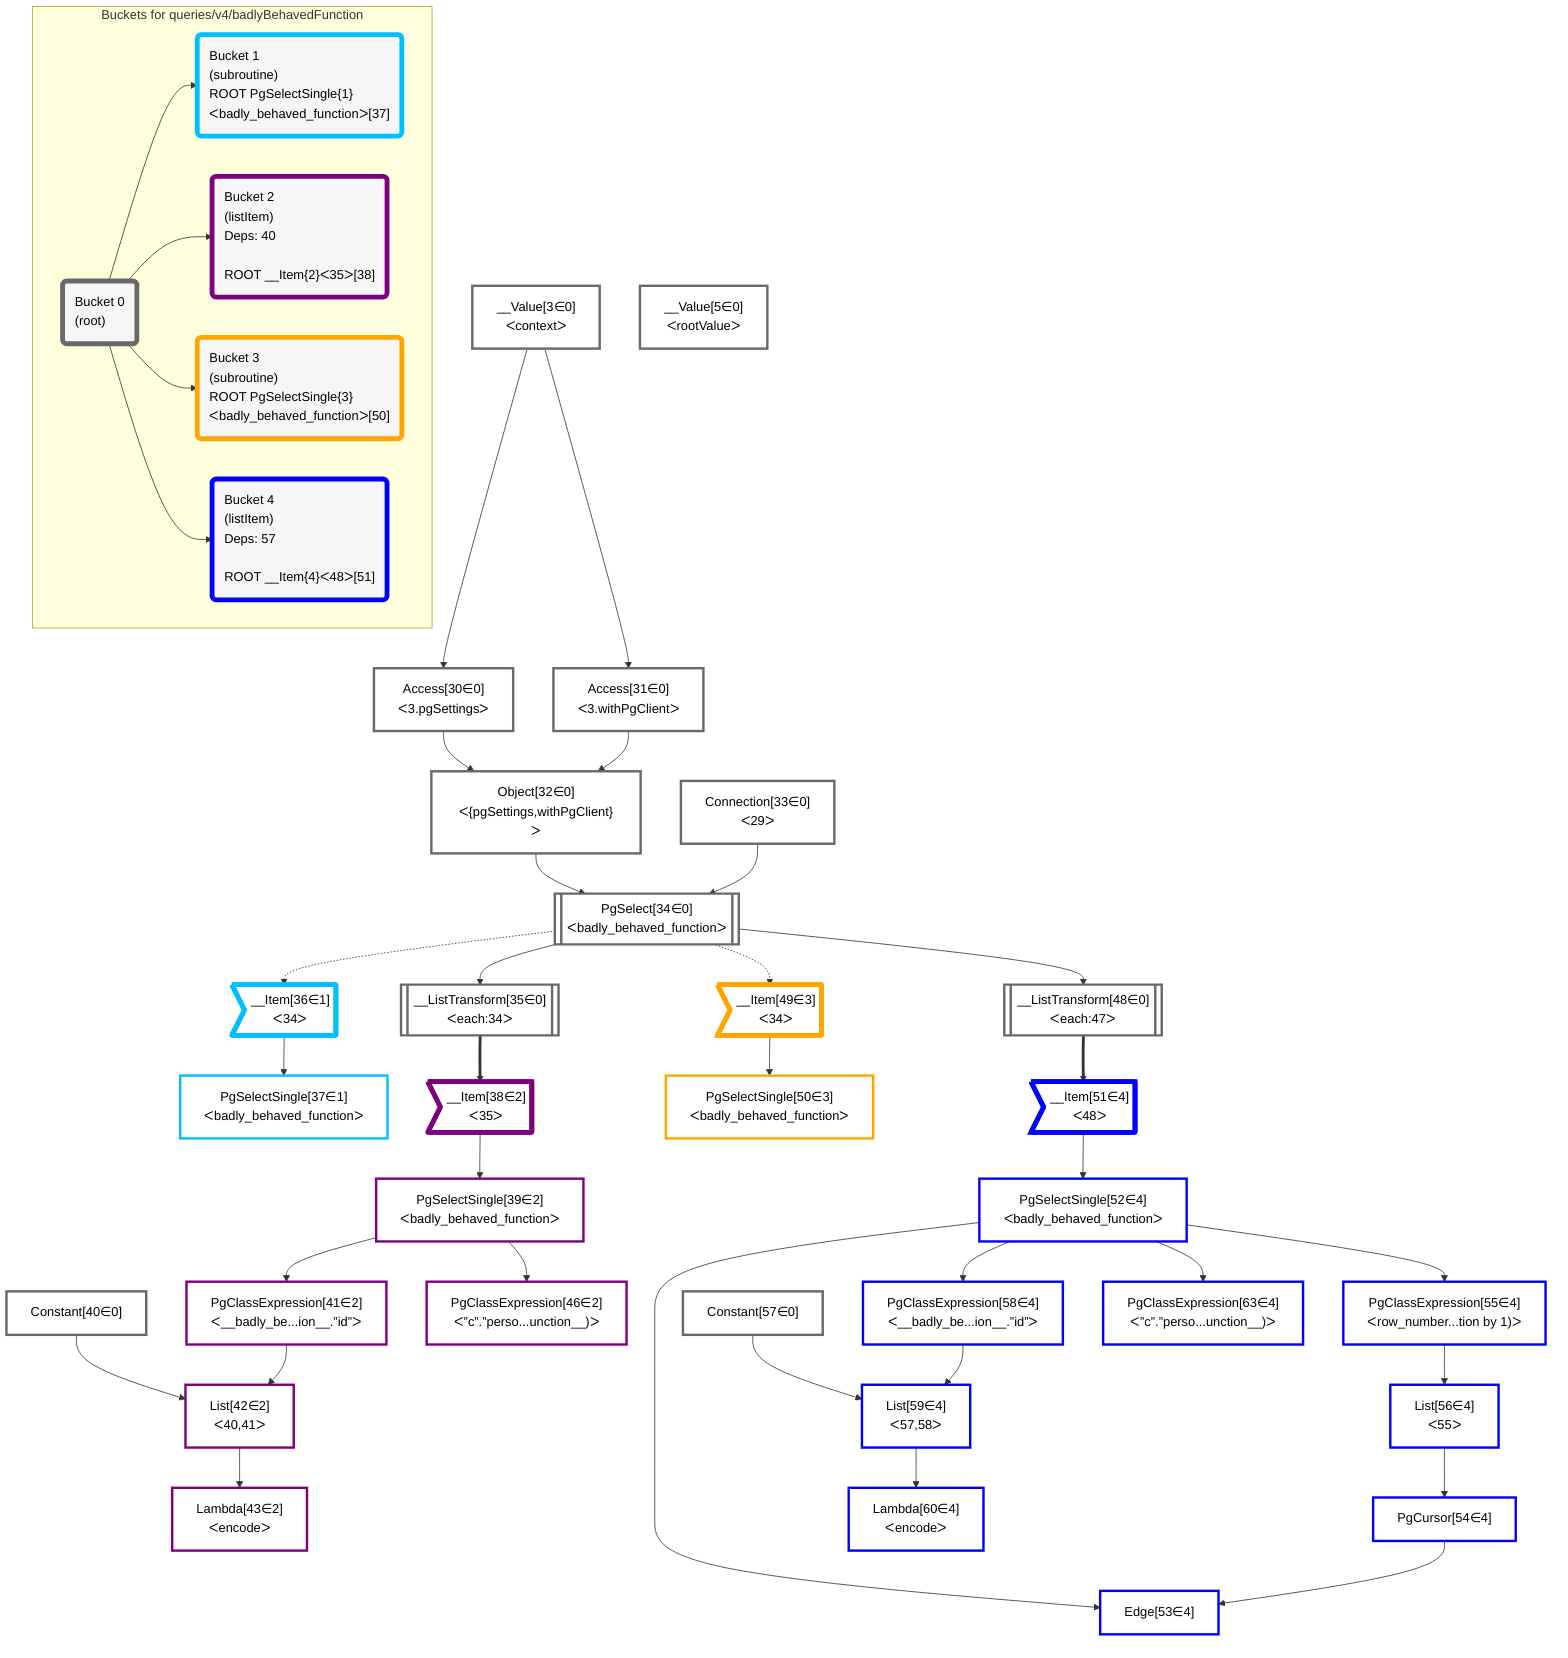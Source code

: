 graph TD
    classDef path fill:#eee,stroke:#000,color:#000
    classDef plan fill:#fff,stroke-width:3px,color:#000
    classDef itemplan fill:#fff,stroke-width:6px,color:#000
    classDef sideeffectplan fill:#f00,stroke-width:6px,color:#000
    classDef bucket fill:#f6f6f6,color:#000,stroke-width:6px,text-align:left


    %% define steps
    __Value3["__Value[3∈0]<br />ᐸcontextᐳ"]:::plan
    __Value5["__Value[5∈0]<br />ᐸrootValueᐳ"]:::plan
    Access30["Access[30∈0]<br />ᐸ3.pgSettingsᐳ"]:::plan
    Access31["Access[31∈0]<br />ᐸ3.withPgClientᐳ"]:::plan
    Object32["Object[32∈0]<br />ᐸ{pgSettings,withPgClient}ᐳ"]:::plan
    Connection33["Connection[33∈0]<br />ᐸ29ᐳ"]:::plan
    PgSelect34[["PgSelect[34∈0]<br />ᐸbadly_behaved_functionᐳ"]]:::plan
    __ListTransform35[["__ListTransform[35∈0]<br />ᐸeach:34ᐳ"]]:::plan
    __Item36>"__Item[36∈1]<br />ᐸ34ᐳ"]:::itemplan
    PgSelectSingle37["PgSelectSingle[37∈1]<br />ᐸbadly_behaved_functionᐳ"]:::plan
    __Item38>"__Item[38∈2]<br />ᐸ35ᐳ"]:::itemplan
    PgSelectSingle39["PgSelectSingle[39∈2]<br />ᐸbadly_behaved_functionᐳ"]:::plan
    Constant40["Constant[40∈0]"]:::plan
    PgClassExpression41["PgClassExpression[41∈2]<br />ᐸ__badly_be...ion__.”id”ᐳ"]:::plan
    List42["List[42∈2]<br />ᐸ40,41ᐳ"]:::plan
    Lambda43["Lambda[43∈2]<br />ᐸencodeᐳ"]:::plan
    PgClassExpression46["PgClassExpression[46∈2]<br />ᐸ”c”.”perso...unction__)ᐳ"]:::plan
    __ListTransform48[["__ListTransform[48∈0]<br />ᐸeach:47ᐳ"]]:::plan
    __Item49>"__Item[49∈3]<br />ᐸ34ᐳ"]:::itemplan
    PgSelectSingle50["PgSelectSingle[50∈3]<br />ᐸbadly_behaved_functionᐳ"]:::plan
    __Item51>"__Item[51∈4]<br />ᐸ48ᐳ"]:::itemplan
    PgSelectSingle52["PgSelectSingle[52∈4]<br />ᐸbadly_behaved_functionᐳ"]:::plan
    PgClassExpression55["PgClassExpression[55∈4]<br />ᐸrow_number...tion by 1)ᐳ"]:::plan
    List56["List[56∈4]<br />ᐸ55ᐳ"]:::plan
    PgCursor54["PgCursor[54∈4]"]:::plan
    Edge53["Edge[53∈4]"]:::plan
    Constant57["Constant[57∈0]"]:::plan
    PgClassExpression58["PgClassExpression[58∈4]<br />ᐸ__badly_be...ion__.”id”ᐳ"]:::plan
    List59["List[59∈4]<br />ᐸ57,58ᐳ"]:::plan
    Lambda60["Lambda[60∈4]<br />ᐸencodeᐳ"]:::plan
    PgClassExpression63["PgClassExpression[63∈4]<br />ᐸ”c”.”perso...unction__)ᐳ"]:::plan

    %% plan dependencies
    __Value3 --> Access30
    __Value3 --> Access31
    Access30 & Access31 --> Object32
    Object32 & Connection33 --> PgSelect34
    PgSelect34 --> __ListTransform35
    PgSelect34 -.-> __Item36
    __Item36 --> PgSelectSingle37
    __ListTransform35 ==> __Item38
    __Item38 --> PgSelectSingle39
    PgSelectSingle39 --> PgClassExpression41
    Constant40 & PgClassExpression41 --> List42
    List42 --> Lambda43
    PgSelectSingle39 --> PgClassExpression46
    PgSelect34 --> __ListTransform48
    PgSelect34 -.-> __Item49
    __Item49 --> PgSelectSingle50
    __ListTransform48 ==> __Item51
    __Item51 --> PgSelectSingle52
    PgSelectSingle52 --> PgClassExpression55
    PgClassExpression55 --> List56
    List56 --> PgCursor54
    PgSelectSingle52 & PgCursor54 --> Edge53
    PgSelectSingle52 --> PgClassExpression58
    Constant57 & PgClassExpression58 --> List59
    List59 --> Lambda60
    PgSelectSingle52 --> PgClassExpression63

    %% plan-to-path relationships

    subgraph "Buckets for queries/v4/badlyBehavedFunction"
    Bucket0("Bucket 0<br />(root)"):::bucket
    classDef bucket0 stroke:#696969
    class Bucket0,__Value3,__Value5,Access30,Access31,Object32,Connection33,PgSelect34,__ListTransform35,Constant40,__ListTransform48,Constant57 bucket0
    Bucket1("Bucket 1<br />(subroutine)<br />ROOT PgSelectSingle{1}ᐸbadly_behaved_functionᐳ[37]"):::bucket
    classDef bucket1 stroke:#00bfff
    class Bucket1,__Item36,PgSelectSingle37 bucket1
    Bucket2("Bucket 2<br />(listItem)<br />Deps: 40<br /><br />ROOT __Item{2}ᐸ35ᐳ[38]"):::bucket
    classDef bucket2 stroke:#7f007f
    class Bucket2,__Item38,PgSelectSingle39,PgClassExpression41,List42,Lambda43,PgClassExpression46 bucket2
    Bucket3("Bucket 3<br />(subroutine)<br />ROOT PgSelectSingle{3}ᐸbadly_behaved_functionᐳ[50]"):::bucket
    classDef bucket3 stroke:#ffa500
    class Bucket3,__Item49,PgSelectSingle50 bucket3
    Bucket4("Bucket 4<br />(listItem)<br />Deps: 57<br /><br />ROOT __Item{4}ᐸ48ᐳ[51]"):::bucket
    classDef bucket4 stroke:#0000ff
    class Bucket4,__Item51,PgSelectSingle52,Edge53,PgCursor54,PgClassExpression55,List56,PgClassExpression58,List59,Lambda60,PgClassExpression63 bucket4
    Bucket0 --> Bucket1 & Bucket2 & Bucket3 & Bucket4
    end